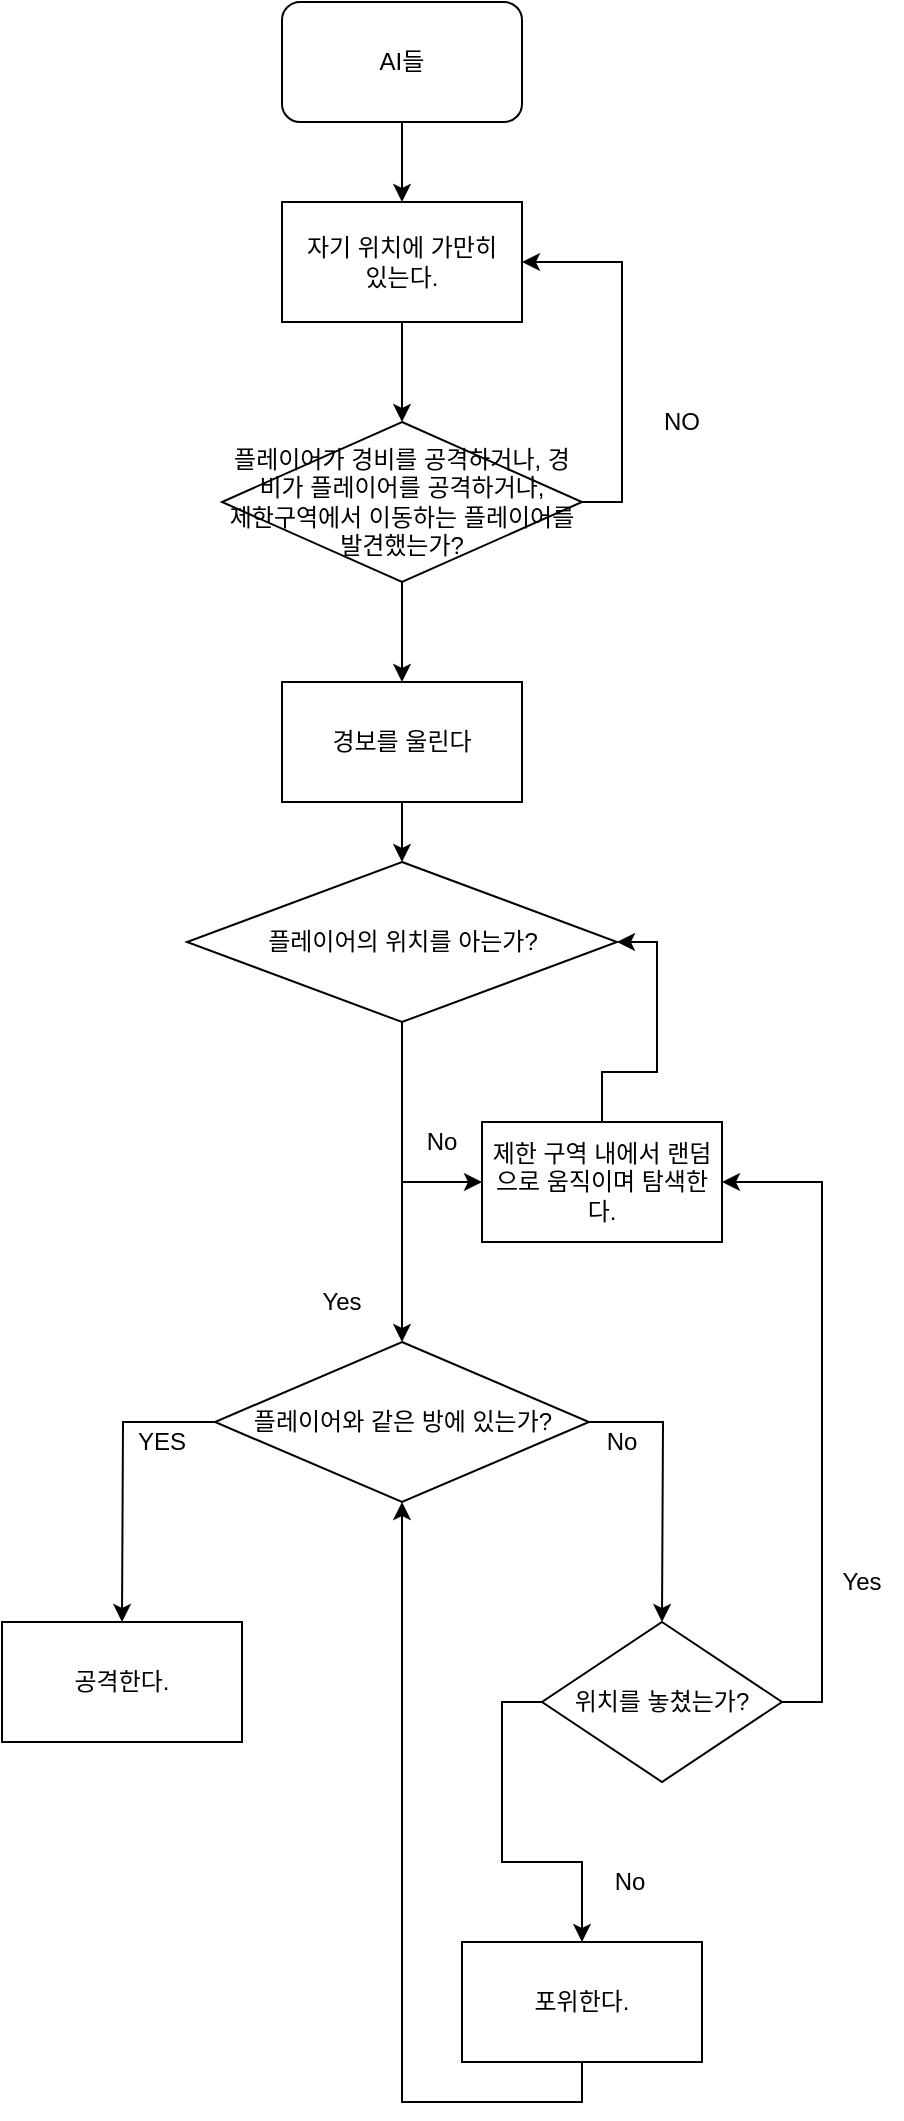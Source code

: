<mxfile version="13.10.9" type="github"><diagram id="eL4LJ4CtRgKjHrmBwtrh" name="Page-1"><mxGraphModel dx="1422" dy="794" grid="1" gridSize="10" guides="1" tooltips="1" connect="1" arrows="1" fold="1" page="1" pageScale="1" pageWidth="827" pageHeight="1169" math="0" shadow="0"><root><mxCell id="0"/><mxCell id="1" parent="0"/><mxCell id="oWHim_mS4eXgX7a1CUZn-6" style="edgeStyle=orthogonalEdgeStyle;rounded=0;orthogonalLoop=1;jettySize=auto;html=1;exitX=0.5;exitY=1;exitDx=0;exitDy=0;entryX=0.5;entryY=0;entryDx=0;entryDy=0;" edge="1" parent="1" source="oWHim_mS4eXgX7a1CUZn-4" target="oWHim_mS4eXgX7a1CUZn-5"><mxGeometry relative="1" as="geometry"/></mxCell><mxCell id="oWHim_mS4eXgX7a1CUZn-4" value="AI들" style="rounded=1;whiteSpace=wrap;html=1;" vertex="1" parent="1"><mxGeometry x="180" y="40" width="120" height="60" as="geometry"/></mxCell><mxCell id="oWHim_mS4eXgX7a1CUZn-8" style="edgeStyle=orthogonalEdgeStyle;rounded=0;orthogonalLoop=1;jettySize=auto;html=1;exitX=0.5;exitY=1;exitDx=0;exitDy=0;entryX=0.5;entryY=0;entryDx=0;entryDy=0;" edge="1" parent="1" source="oWHim_mS4eXgX7a1CUZn-5" target="oWHim_mS4eXgX7a1CUZn-7"><mxGeometry relative="1" as="geometry"/></mxCell><mxCell id="oWHim_mS4eXgX7a1CUZn-5" value="자기 위치에 가만히&lt;br&gt;있는다." style="rounded=0;whiteSpace=wrap;html=1;" vertex="1" parent="1"><mxGeometry x="180" y="140" width="120" height="60" as="geometry"/></mxCell><mxCell id="oWHim_mS4eXgX7a1CUZn-9" style="edgeStyle=orthogonalEdgeStyle;rounded=0;orthogonalLoop=1;jettySize=auto;html=1;exitX=1;exitY=0.5;exitDx=0;exitDy=0;entryX=1;entryY=0.5;entryDx=0;entryDy=0;" edge="1" parent="1" source="oWHim_mS4eXgX7a1CUZn-7" target="oWHim_mS4eXgX7a1CUZn-5"><mxGeometry relative="1" as="geometry"/></mxCell><mxCell id="oWHim_mS4eXgX7a1CUZn-13" style="edgeStyle=orthogonalEdgeStyle;rounded=0;orthogonalLoop=1;jettySize=auto;html=1;entryX=0.5;entryY=0;entryDx=0;entryDy=0;" edge="1" parent="1" source="oWHim_mS4eXgX7a1CUZn-7" target="oWHim_mS4eXgX7a1CUZn-12"><mxGeometry relative="1" as="geometry"/></mxCell><mxCell id="oWHim_mS4eXgX7a1CUZn-7" value="플레이어가 경비를 공격하거나, 경비가 플레이어를 공격하거나,&lt;br&gt;제한구역에서 이동하는 플레이어를 발견했는가?" style="rhombus;whiteSpace=wrap;html=1;" vertex="1" parent="1"><mxGeometry x="150" y="250" width="180" height="80" as="geometry"/></mxCell><mxCell id="oWHim_mS4eXgX7a1CUZn-10" value="NO" style="text;html=1;strokeColor=none;fillColor=none;align=center;verticalAlign=middle;whiteSpace=wrap;rounded=0;" vertex="1" parent="1"><mxGeometry x="360" y="240" width="40" height="20" as="geometry"/></mxCell><mxCell id="oWHim_mS4eXgX7a1CUZn-16" style="edgeStyle=orthogonalEdgeStyle;rounded=0;orthogonalLoop=1;jettySize=auto;html=1;exitX=0.5;exitY=1;exitDx=0;exitDy=0;entryX=0.5;entryY=0;entryDx=0;entryDy=0;" edge="1" parent="1" source="oWHim_mS4eXgX7a1CUZn-12" target="oWHim_mS4eXgX7a1CUZn-14"><mxGeometry relative="1" as="geometry"/></mxCell><mxCell id="oWHim_mS4eXgX7a1CUZn-12" value="경보를 울린다" style="rounded=0;whiteSpace=wrap;html=1;" vertex="1" parent="1"><mxGeometry x="180" y="380" width="120" height="60" as="geometry"/></mxCell><mxCell id="oWHim_mS4eXgX7a1CUZn-20" style="edgeStyle=orthogonalEdgeStyle;rounded=0;orthogonalLoop=1;jettySize=auto;html=1;exitX=0.5;exitY=1;exitDx=0;exitDy=0;entryX=0;entryY=0.5;entryDx=0;entryDy=0;" edge="1" parent="1" source="oWHim_mS4eXgX7a1CUZn-14" target="oWHim_mS4eXgX7a1CUZn-18"><mxGeometry relative="1" as="geometry"/></mxCell><mxCell id="oWHim_mS4eXgX7a1CUZn-24" style="edgeStyle=orthogonalEdgeStyle;rounded=0;orthogonalLoop=1;jettySize=auto;html=1;entryX=0.5;entryY=0;entryDx=0;entryDy=0;" edge="1" parent="1" source="oWHim_mS4eXgX7a1CUZn-14" target="oWHim_mS4eXgX7a1CUZn-23"><mxGeometry relative="1" as="geometry"/></mxCell><mxCell id="oWHim_mS4eXgX7a1CUZn-14" value="플레이어의 위치를 아는가?" style="rhombus;whiteSpace=wrap;html=1;" vertex="1" parent="1"><mxGeometry x="132.5" y="470" width="215" height="80" as="geometry"/></mxCell><mxCell id="oWHim_mS4eXgX7a1CUZn-19" style="edgeStyle=orthogonalEdgeStyle;rounded=0;orthogonalLoop=1;jettySize=auto;html=1;entryX=1;entryY=0.5;entryDx=0;entryDy=0;" edge="1" parent="1" source="oWHim_mS4eXgX7a1CUZn-18" target="oWHim_mS4eXgX7a1CUZn-14"><mxGeometry relative="1" as="geometry"/></mxCell><mxCell id="oWHim_mS4eXgX7a1CUZn-18" value="제한 구역 내에서 랜덤으로 움직이며 탐색한다." style="rounded=0;whiteSpace=wrap;html=1;" vertex="1" parent="1"><mxGeometry x="280" y="600" width="120" height="60" as="geometry"/></mxCell><mxCell id="oWHim_mS4eXgX7a1CUZn-21" value="No" style="text;html=1;strokeColor=none;fillColor=none;align=center;verticalAlign=middle;whiteSpace=wrap;rounded=0;" vertex="1" parent="1"><mxGeometry x="240" y="600" width="40" height="20" as="geometry"/></mxCell><mxCell id="oWHim_mS4eXgX7a1CUZn-27" style="edgeStyle=orthogonalEdgeStyle;rounded=0;orthogonalLoop=1;jettySize=auto;html=1;" edge="1" parent="1" source="oWHim_mS4eXgX7a1CUZn-23"><mxGeometry relative="1" as="geometry"><mxPoint x="100" y="850" as="targetPoint"/></mxGeometry></mxCell><mxCell id="oWHim_mS4eXgX7a1CUZn-28" style="edgeStyle=orthogonalEdgeStyle;rounded=0;orthogonalLoop=1;jettySize=auto;html=1;exitX=1;exitY=0.5;exitDx=0;exitDy=0;" edge="1" parent="1" source="oWHim_mS4eXgX7a1CUZn-23"><mxGeometry relative="1" as="geometry"><mxPoint x="370" y="850" as="targetPoint"/></mxGeometry></mxCell><mxCell id="oWHim_mS4eXgX7a1CUZn-23" value="플레이어와 같은 방에 있는가?" style="rhombus;whiteSpace=wrap;html=1;" vertex="1" parent="1"><mxGeometry x="146.5" y="710" width="187" height="80" as="geometry"/></mxCell><mxCell id="oWHim_mS4eXgX7a1CUZn-25" value="Yes" style="text;html=1;strokeColor=none;fillColor=none;align=center;verticalAlign=middle;whiteSpace=wrap;rounded=0;" vertex="1" parent="1"><mxGeometry x="190" y="680" width="40" height="20" as="geometry"/></mxCell><mxCell id="oWHim_mS4eXgX7a1CUZn-29" value="공격한다." style="rounded=0;whiteSpace=wrap;html=1;" vertex="1" parent="1"><mxGeometry x="40" y="850" width="120" height="60" as="geometry"/></mxCell><mxCell id="oWHim_mS4eXgX7a1CUZn-32" style="edgeStyle=orthogonalEdgeStyle;rounded=0;orthogonalLoop=1;jettySize=auto;html=1;exitX=0.5;exitY=1;exitDx=0;exitDy=0;entryX=0.5;entryY=1;entryDx=0;entryDy=0;" edge="1" parent="1" source="oWHim_mS4eXgX7a1CUZn-30" target="oWHim_mS4eXgX7a1CUZn-23"><mxGeometry relative="1" as="geometry"/></mxCell><mxCell id="oWHim_mS4eXgX7a1CUZn-30" value="포위한다." style="rounded=0;whiteSpace=wrap;html=1;" vertex="1" parent="1"><mxGeometry x="270" y="1010" width="120" height="60" as="geometry"/></mxCell><mxCell id="oWHim_mS4eXgX7a1CUZn-33" value="YES" style="text;html=1;strokeColor=none;fillColor=none;align=center;verticalAlign=middle;whiteSpace=wrap;rounded=0;" vertex="1" parent="1"><mxGeometry x="100" y="750" width="40" height="20" as="geometry"/></mxCell><mxCell id="oWHim_mS4eXgX7a1CUZn-34" value="No" style="text;html=1;strokeColor=none;fillColor=none;align=center;verticalAlign=middle;whiteSpace=wrap;rounded=0;" vertex="1" parent="1"><mxGeometry x="330" y="750" width="40" height="20" as="geometry"/></mxCell><mxCell id="oWHim_mS4eXgX7a1CUZn-37" style="edgeStyle=orthogonalEdgeStyle;rounded=0;orthogonalLoop=1;jettySize=auto;html=1;exitX=0;exitY=0.5;exitDx=0;exitDy=0;entryX=0.5;entryY=0;entryDx=0;entryDy=0;" edge="1" parent="1" source="oWHim_mS4eXgX7a1CUZn-35" target="oWHim_mS4eXgX7a1CUZn-30"><mxGeometry relative="1" as="geometry"/></mxCell><mxCell id="oWHim_mS4eXgX7a1CUZn-39" style="edgeStyle=orthogonalEdgeStyle;rounded=0;orthogonalLoop=1;jettySize=auto;html=1;exitX=1;exitY=0.5;exitDx=0;exitDy=0;entryX=1;entryY=0.5;entryDx=0;entryDy=0;" edge="1" parent="1" source="oWHim_mS4eXgX7a1CUZn-35" target="oWHim_mS4eXgX7a1CUZn-18"><mxGeometry relative="1" as="geometry"/></mxCell><mxCell id="oWHim_mS4eXgX7a1CUZn-35" value="위치를 놓쳤는가?" style="rhombus;whiteSpace=wrap;html=1;" vertex="1" parent="1"><mxGeometry x="310" y="850" width="120" height="80" as="geometry"/></mxCell><mxCell id="oWHim_mS4eXgX7a1CUZn-38" value="No" style="text;html=1;strokeColor=none;fillColor=none;align=center;verticalAlign=middle;whiteSpace=wrap;rounded=0;" vertex="1" parent="1"><mxGeometry x="333.5" y="970" width="40" height="20" as="geometry"/></mxCell><mxCell id="oWHim_mS4eXgX7a1CUZn-40" value="Yes" style="text;html=1;strokeColor=none;fillColor=none;align=center;verticalAlign=middle;whiteSpace=wrap;rounded=0;" vertex="1" parent="1"><mxGeometry x="450" y="820" width="40" height="20" as="geometry"/></mxCell></root></mxGraphModel></diagram></mxfile>